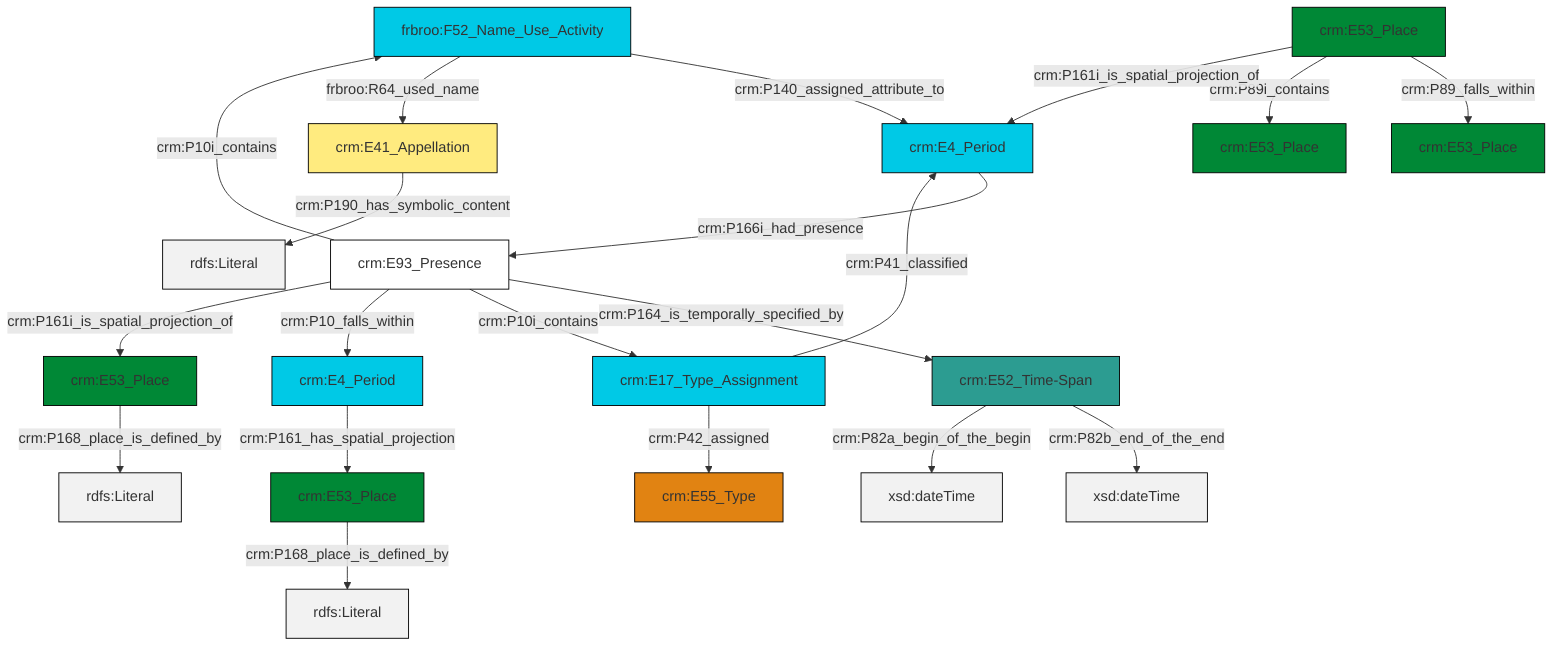 graph TD
classDef Literal fill:#f2f2f2,stroke:#000000;
classDef CRM_Entity fill:#FFFFFF,stroke:#000000;
classDef Temporal_Entity fill:#00C9E6, stroke:#000000;
classDef Type fill:#E18312, stroke:#000000;
classDef Time-Span fill:#2C9C91, stroke:#000000;
classDef Appellation fill:#FFEB7F, stroke:#000000;
classDef Place fill:#008836, stroke:#000000;
classDef Persistent_Item fill:#B266B2, stroke:#000000;
classDef Conceptual_Object fill:#FFD700, stroke:#000000;
classDef Physical_Thing fill:#D2B48C, stroke:#000000;
classDef Actor fill:#f58aad, stroke:#000000;
classDef PC_Classes fill:#4ce600, stroke:#000000;
classDef Multi fill:#cccccc,stroke:#000000;

0["crm:E41_Appellation"]:::Appellation -->|crm:P190_has_symbolic_content| 1[rdfs:Literal]:::Literal
4["frbroo:F52_Name_Use_Activity"]:::Temporal_Entity -->|crm:P140_assigned_attribute_to| 5["crm:E4_Period"]:::Temporal_Entity
8["crm:E93_Presence"]:::CRM_Entity -->|crm:P164_is_temporally_specified_by| 9["crm:E52_Time-Span"]:::Time-Span
8["crm:E93_Presence"]:::CRM_Entity -->|crm:P10i_contains| 10["crm:E17_Type_Assignment"]:::Temporal_Entity
12["crm:E53_Place"]:::Place -->|crm:P89_falls_within| 6["crm:E53_Place"]:::Place
9["crm:E52_Time-Span"]:::Time-Span -->|crm:P82b_end_of_the_end| 13[xsd:dateTime]:::Literal
12["crm:E53_Place"]:::Place -->|crm:P89i_contains| 15["crm:E53_Place"]:::Place
2["crm:E53_Place"]:::Place -->|crm:P168_place_is_defined_by| 16[rdfs:Literal]:::Literal
18["crm:E53_Place"]:::Place -->|crm:P168_place_is_defined_by| 19[rdfs:Literal]:::Literal
10["crm:E17_Type_Assignment"]:::Temporal_Entity -->|crm:P41_classified| 5["crm:E4_Period"]:::Temporal_Entity
5["crm:E4_Period"]:::Temporal_Entity -->|crm:P166i_had_presence| 8["crm:E93_Presence"]:::CRM_Entity
8["crm:E93_Presence"]:::CRM_Entity -->|crm:P10_falls_within| 23["crm:E4_Period"]:::Temporal_Entity
4["frbroo:F52_Name_Use_Activity"]:::Temporal_Entity -->|frbroo:R64_used_name| 0["crm:E41_Appellation"]:::Appellation
10["crm:E17_Type_Assignment"]:::Temporal_Entity -->|crm:P42_assigned| 20["crm:E55_Type"]:::Type
12["crm:E53_Place"]:::Place -->|crm:P161i_is_spatial_projection_of| 5["crm:E4_Period"]:::Temporal_Entity
9["crm:E52_Time-Span"]:::Time-Span -->|crm:P82a_begin_of_the_begin| 27[xsd:dateTime]:::Literal
8["crm:E93_Presence"]:::CRM_Entity -->|crm:P161i_is_spatial_projection_of| 18["crm:E53_Place"]:::Place
23["crm:E4_Period"]:::Temporal_Entity -->|crm:P161_has_spatial_projection| 2["crm:E53_Place"]:::Place
8["crm:E93_Presence"]:::CRM_Entity -->|crm:P10i_contains| 4["frbroo:F52_Name_Use_Activity"]:::Temporal_Entity